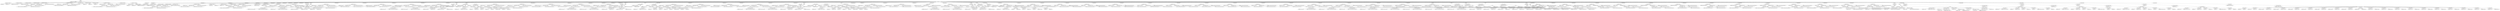 digraph G {	
ranksep=.25;
	0 [label="MODULE"];
	1 [label="IDENTIFIERS: matrix_multiplication"];
	0 -> 1;
	2 [label="VAR_DECLARE_LIST"];
	0 -> 2;
	3 [label="VAR_DECLARE:  INPUT PORT"];
	2 -> 3;
	4 [label="IDENTIFIERS: clk"];
	3 -> 4;
	5 [label="VAR_DECLARE:  INPUT PORT"];
	2 -> 5;
	6 [label="IDENTIFIERS: reset"];
	5 -> 6;
	7 [label="VAR_DECLARE:  INPUT PORT"];
	2 -> 7;
	8 [label="IDENTIFIERS: enable_writing_to_mem"];
	7 -> 8;
	9 [label="VAR_DECLARE:  INPUT PORT"];
	2 -> 9;
	10 [label="IDENTIFIERS: enable_reading_from_mem"];
	9 -> 10;
	11 [label="VAR_DECLARE:  INPUT PORT"];
	2 -> 11;
	12 [label="IDENTIFIERS: data_pi"];
	11 -> 12;
	13 [label="BINARY_OPERATION: MINUS"];
	11 -> 13;
	14 [label="BINARY_OPERATION: MULTIPLY"];
	13 -> 14;
	15 [label="NUMBERS: 00000000000000000000000000000100 ()"];
	14 -> 15;
	16 [label="NUMBERS: 00000000000000000000000000010000 ()"];
	14 -> 16;
	17 [label="NUMBERS: 00000000000000000000000000000001 ()"];
	13 -> 17;
	18 [label="NUMBERS: 00000000000000000000000000000000 ()"];
	11 -> 18;
	19 [label="VAR_DECLARE:  INPUT PORT"];
	2 -> 19;
	20 [label="IDENTIFIERS: addr_pi"];
	19 -> 20;
	21 [label="BINARY_OPERATION: MINUS"];
	19 -> 21;
	22 [label="NUMBERS: 00000000000000000000000000000111 ()"];
	21 -> 22;
	23 [label="NUMBERS: 00000000000000000000000000000001 ()"];
	21 -> 23;
	24 [label="NUMBERS: 00000000000000000000000000000000 ()"];
	19 -> 24;
	25 [label="VAR_DECLARE:  INPUT PORT"];
	2 -> 25;
	26 [label="IDENTIFIERS: we_a"];
	25 -> 26;
	27 [label="VAR_DECLARE:  INPUT PORT"];
	2 -> 27;
	28 [label="IDENTIFIERS: we_b"];
	27 -> 28;
	29 [label="VAR_DECLARE:  INPUT PORT"];
	2 -> 29;
	30 [label="IDENTIFIERS: we_c"];
	29 -> 30;
	31 [label="VAR_DECLARE:  OUTPUT PORT"];
	2 -> 31;
	32 [label="IDENTIFIERS: data_from_out_mat"];
	31 -> 32;
	33 [label="BINARY_OPERATION: MINUS"];
	31 -> 33;
	34 [label="BINARY_OPERATION: MULTIPLY"];
	33 -> 34;
	35 [label="NUMBERS: 00000000000000000000000000000100 ()"];
	34 -> 35;
	36 [label="NUMBERS: 00000000000000000000000000010000 ()"];
	34 -> 36;
	37 [label="NUMBERS: 00000000000000000000000000000001 ()"];
	33 -> 37;
	38 [label="NUMBERS: 00000000000000000000000000000000 ()"];
	31 -> 38;
	39 [label="VAR_DECLARE:  INPUT PORT"];
	2 -> 39;
	40 [label="IDENTIFIERS: start_mat_mul"];
	39 -> 40;
	41 [label="VAR_DECLARE:  OUTPUT PORT"];
	2 -> 41;
	42 [label="IDENTIFIERS: done_mat_mul"];
	41 -> 42;
	43 [label="MODULE_ITEMS"];
	0 -> 43;
	44 [label="VAR_DECLARE_LIST"];
	43 -> 44;
	45 [label="VAR_DECLARE:  INPUT PORT"];
	44 -> 45;
	46 [label="IDENTIFIERS: clk"];
	45 -> 46;
	47 [label="VAR_DECLARE_LIST"];
	43 -> 47;
	48 [label="VAR_DECLARE:  INPUT PORT"];
	47 -> 48;
	49 [label="IDENTIFIERS: reset"];
	48 -> 49;
	50 [label="VAR_DECLARE_LIST"];
	43 -> 50;
	51 [label="VAR_DECLARE:  INPUT PORT"];
	50 -> 51;
	52 [label="IDENTIFIERS: enable_writing_to_mem"];
	51 -> 52;
	53 [label="VAR_DECLARE_LIST"];
	43 -> 53;
	54 [label="VAR_DECLARE:  INPUT PORT"];
	53 -> 54;
	55 [label="IDENTIFIERS: enable_reading_from_mem"];
	54 -> 55;
	56 [label="VAR_DECLARE_LIST"];
	43 -> 56;
	57 [label="VAR_DECLARE:  INPUT PORT"];
	56 -> 57;
	58 [label="IDENTIFIERS: data_pi"];
	57 -> 58;
	59 [label="BINARY_OPERATION: MINUS"];
	57 -> 59;
	60 [label="BINARY_OPERATION: MULTIPLY"];
	59 -> 60;
	61 [label="NUMBERS: 00000000000000000000000000000100 ()"];
	60 -> 61;
	62 [label="NUMBERS: 00000000000000000000000000010000 ()"];
	60 -> 62;
	63 [label="NUMBERS: 00000000000000000000000000000001 ()"];
	59 -> 63;
	64 [label="NUMBERS: 00000000000000000000000000000000 ()"];
	57 -> 64;
	65 [label="VAR_DECLARE_LIST"];
	43 -> 65;
	66 [label="VAR_DECLARE:  INPUT PORT"];
	65 -> 66;
	67 [label="IDENTIFIERS: addr_pi"];
	66 -> 67;
	68 [label="BINARY_OPERATION: MINUS"];
	66 -> 68;
	69 [label="NUMBERS: 00000000000000000000000000000111 ()"];
	68 -> 69;
	70 [label="NUMBERS: 00000000000000000000000000000001 ()"];
	68 -> 70;
	71 [label="NUMBERS: 00000000000000000000000000000000 ()"];
	66 -> 71;
	72 [label="VAR_DECLARE_LIST"];
	43 -> 72;
	73 [label="VAR_DECLARE:  INPUT PORT"];
	72 -> 73;
	74 [label="IDENTIFIERS: we_a"];
	73 -> 74;
	75 [label="VAR_DECLARE_LIST"];
	43 -> 75;
	76 [label="VAR_DECLARE:  INPUT PORT"];
	75 -> 76;
	77 [label="IDENTIFIERS: we_b"];
	76 -> 77;
	78 [label="VAR_DECLARE_LIST"];
	43 -> 78;
	79 [label="VAR_DECLARE:  INPUT PORT"];
	78 -> 79;
	80 [label="IDENTIFIERS: we_c"];
	79 -> 80;
	81 [label="VAR_DECLARE_LIST"];
	43 -> 81;
	82 [label="VAR_DECLARE:  OUTPUT PORT"];
	81 -> 82;
	83 [label="IDENTIFIERS: data_from_out_mat"];
	82 -> 83;
	84 [label="BINARY_OPERATION: MINUS"];
	82 -> 84;
	85 [label="BINARY_OPERATION: MULTIPLY"];
	84 -> 85;
	86 [label="NUMBERS: 00000000000000000000000000000100 ()"];
	85 -> 86;
	87 [label="NUMBERS: 00000000000000000000000000010000 ()"];
	85 -> 87;
	88 [label="NUMBERS: 00000000000000000000000000000001 ()"];
	84 -> 88;
	89 [label="NUMBERS: 00000000000000000000000000000000 ()"];
	82 -> 89;
	90 [label="VAR_DECLARE_LIST"];
	43 -> 90;
	91 [label="VAR_DECLARE:  INPUT PORT"];
	90 -> 91;
	92 [label="IDENTIFIERS: start_mat_mul"];
	91 -> 92;
	93 [label="VAR_DECLARE_LIST"];
	43 -> 93;
	94 [label="VAR_DECLARE:  OUTPUT PORT"];
	93 -> 94;
	95 [label="IDENTIFIERS: done_mat_mul"];
	94 -> 95;
	96 [label="VAR_DECLARE_LIST"];
	43 -> 96;
	97 [label="VAR_DECLARE:  REG"];
	96 -> 97;
	98 [label="IDENTIFIERS: enable_writing_to_mem_reg"];
	97 -> 98;
	99 [label="VAR_DECLARE_LIST"];
	43 -> 99;
	100 [label="VAR_DECLARE:  REG"];
	99 -> 100;
	101 [label="IDENTIFIERS: addr_pi_reg"];
	100 -> 101;
	102 [label="BINARY_OPERATION: MINUS"];
	100 -> 102;
	103 [label="NUMBERS: 00000000000000000000000000000111 ()"];
	102 -> 103;
	104 [label="NUMBERS: 00000000000000000000000000000001 ()"];
	102 -> 104;
	105 [label="NUMBERS: 00000000000000000000000000000000 ()"];
	100 -> 105;
	106 [label="ALWAYS"];
	43 -> 106;
	107 [label="DELAY_CONTROL"];
	106 -> 107;
	108 [label="POSEDGE"];
	107 -> 108;
	109 [label="IDENTIFIERS: clk"];
	108 -> 109;
	110 [label="BLOCK"];
	106 -> 110;
	111 [label="IF"];
	110 -> 111;
	112 [label="IDENTIFIERS: reset"];
	111 -> 112;
	113 [label="BLOCK"];
	111 -> 113;
	114 [label="NON_BLOCKING_STATEMENT"];
	113 -> 114;
	115 [label="IDENTIFIERS: enable_writing_to_mem_reg"];
	114 -> 115;
	116 [label="NUMBERS: 00000000000000000000000000000000 ()"];
	114 -> 116;
	117 [label="NON_BLOCKING_STATEMENT"];
	113 -> 117;
	118 [label="IDENTIFIERS: addr_pi_reg"];
	117 -> 118;
	119 [label="NUMBERS: 00000000000000000000000000000000 ()"];
	117 -> 119;
	120 [label="BLOCK"];
	111 -> 120;
	121 [label="NON_BLOCKING_STATEMENT"];
	120 -> 121;
	122 [label="IDENTIFIERS: enable_writing_to_mem_reg"];
	121 -> 122;
	123 [label="IDENTIFIERS: enable_writing_to_mem"];
	121 -> 123;
	124 [label="NON_BLOCKING_STATEMENT"];
	120 -> 124;
	125 [label="IDENTIFIERS: addr_pi_reg"];
	124 -> 125;
	126 [label="IDENTIFIERS: addr_pi"];
	124 -> 126;
	127 [label="VAR_DECLARE_LIST"];
	43 -> 127;
	128 [label="VAR_DECLARE:  WIRE"];
	127 -> 128;
	129 [label="IDENTIFIERS: a_data_0_0"];
	128 -> 129;
	130 [label="BINARY_OPERATION: MINUS"];
	128 -> 130;
	131 [label="BINARY_OPERATION: MULTIPLY"];
	130 -> 131;
	132 [label="NUMBERS: 00000000000000000000000000000100 ()"];
	131 -> 132;
	133 [label="NUMBERS: 00000000000000000000000000010000 ()"];
	131 -> 133;
	134 [label="NUMBERS: 00000000000000000000000000000001 ()"];
	130 -> 134;
	135 [label="NUMBERS: 00000000000000000000000000000000 ()"];
	128 -> 135;
	136 [label="VAR_DECLARE_LIST"];
	43 -> 136;
	137 [label="VAR_DECLARE:  WIRE"];
	136 -> 137;
	138 [label="IDENTIFIERS: a_addr_0_0"];
	137 -> 138;
	139 [label="BINARY_OPERATION: MINUS"];
	137 -> 139;
	140 [label="NUMBERS: 00000000000000000000000000000111 ()"];
	139 -> 140;
	141 [label="NUMBERS: 00000000000000000000000000000001 ()"];
	139 -> 141;
	142 [label="NUMBERS: 00000000000000000000000000000000 ()"];
	137 -> 142;
	143 [label="VAR_DECLARE_LIST"];
	43 -> 143;
	144 [label="VAR_DECLARE:  WIRE"];
	143 -> 144;
	145 [label="IDENTIFIERS: a_addr_muxed_0_0"];
	144 -> 145;
	146 [label="BINARY_OPERATION: MINUS"];
	144 -> 146;
	147 [label="NUMBERS: 00000000000000000000000000000111 ()"];
	146 -> 147;
	148 [label="NUMBERS: 00000000000000000000000000000001 ()"];
	146 -> 148;
	149 [label="NUMBERS: 00000000000000000000000000000000 ()"];
	144 -> 149;
	150 [label="VAR_DECLARE_LIST"];
	43 -> 150;
	151 [label="VAR_DECLARE:  REG"];
	150 -> 151;
	152 [label="IDENTIFIERS: a_addr_muxed_0_0_reg"];
	151 -> 152;
	153 [label="BINARY_OPERATION: MINUS"];
	151 -> 153;
	154 [label="NUMBERS: 00000000000000000000000000000111 ()"];
	153 -> 154;
	155 [label="NUMBERS: 00000000000000000000000000000001 ()"];
	153 -> 155;
	156 [label="NUMBERS: 00000000000000000000000000000000 ()"];
	151 -> 156;
	157 [label="VAR_DECLARE_LIST"];
	43 -> 157;
	158 [label="VAR_DECLARE:  REG"];
	157 -> 158;
	159 [label="IDENTIFIERS: a_addr_0_0_reg"];
	158 -> 159;
	160 [label="BINARY_OPERATION: MINUS"];
	158 -> 160;
	161 [label="NUMBERS: 00000000000000000000000000000111 ()"];
	160 -> 161;
	162 [label="NUMBERS: 00000000000000000000000000000001 ()"];
	160 -> 162;
	163 [label="NUMBERS: 00000000000000000000000000000000 ()"];
	158 -> 163;
	164 [label="ALWAYS"];
	43 -> 164;
	165 [label="DELAY_CONTROL"];
	164 -> 165;
	166 [label="POSEDGE"];
	165 -> 166;
	167 [label="IDENTIFIERS: clk"];
	166 -> 167;
	168 [label="BLOCK"];
	164 -> 168;
	169 [label="IF"];
	168 -> 169;
	170 [label="IDENTIFIERS: reset"];
	169 -> 170;
	171 [label="BLOCK"];
	169 -> 171;
	172 [label="NON_BLOCKING_STATEMENT"];
	171 -> 172;
	173 [label="IDENTIFIERS: a_addr_0_0_reg"];
	172 -> 173;
	174 [label="NUMBERS: 00000000000000000000000000000000 ()"];
	172 -> 174;
	175 [label="NON_BLOCKING_STATEMENT"];
	171 -> 175;
	176 [label="IDENTIFIERS: a_addr_muxed_0_0_reg"];
	175 -> 176;
	177 [label="NUMBERS: 00000000000000000000000000000000 ()"];
	175 -> 177;
	178 [label="BLOCK"];
	169 -> 178;
	179 [label="NON_BLOCKING_STATEMENT"];
	178 -> 179;
	180 [label="IDENTIFIERS: a_addr_0_0_reg"];
	179 -> 180;
	181 [label="IDENTIFIERS: a_addr_0_0"];
	179 -> 181;
	182 [label="NON_BLOCKING_STATEMENT"];
	178 -> 182;
	183 [label="IDENTIFIERS: a_addr_muxed_0_0_reg"];
	182 -> 183;
	184 [label="IDENTIFIERS: a_addr_muxed_0_0"];
	182 -> 184;
	185 [label="ASSIGN"];
	43 -> 185;
	186 [label="BLOCKING_STATEMENT"];
	185 -> 186;
	187 [label="IDENTIFIERS: a_addr_muxed_0_0"];
	186 -> 187;
	188 [label="IF_Q"];
	186 -> 188;
	189 [label="IDENTIFIERS: enable_writing_to_mem_reg"];
	188 -> 189;
	190 [label="IDENTIFIERS: addr_pi_reg"];
	188 -> 190;
	191 [label="IDENTIFIERS: a_addr_0_0_reg"];
	188 -> 191;
	192 [label="MODULE_INSTANCE"];
	43 -> 192;
	193 [label="MODULE_INSTANCE"];
	192 -> 193;
	194 [label="IDENTIFIERS: ram"];
	193 -> 194;
	195 [label="MODULE_NAMED_INSTANCE"];
	193 -> 195;
	196 [label="IDENTIFIERS: matrix_A_0_0"];
	195 -> 196;
	197 [label="MODULE_CONNECT_LIST"];
	195 -> 197;
	198 [label="MODULE_CONNECT"];
	197 -> 198;
	199 [label="IDENTIFIERS: addr0"];
	198 -> 199;
	200 [label="IDENTIFIERS: a_addr_muxed_0_0_reg"];
	198 -> 200;
	201 [label="MODULE_CONNECT"];
	197 -> 201;
	202 [label="IDENTIFIERS: d0"];
	201 -> 202;
	203 [label="IDENTIFIERS: data_pi"];
	201 -> 203;
	204 [label="MODULE_CONNECT"];
	197 -> 204;
	205 [label="IDENTIFIERS: we0"];
	204 -> 205;
	206 [label="IDENTIFIERS: we_a"];
	204 -> 206;
	207 [label="MODULE_CONNECT"];
	197 -> 207;
	208 [label="IDENTIFIERS: q0"];
	207 -> 208;
	209 [label="IDENTIFIERS: a_data_0_0"];
	207 -> 209;
	210 [label="MODULE_CONNECT"];
	197 -> 210;
	211 [label="IDENTIFIERS: clk"];
	210 -> 211;
	212 [label="IDENTIFIERS: clk"];
	210 -> 212;
	213 [label="VAR_DECLARE_LIST"];
	43 -> 213;
	214 [label="VAR_DECLARE:  WIRE"];
	213 -> 214;
	215 [label="IDENTIFIERS: a_data_1_0"];
	214 -> 215;
	216 [label="BINARY_OPERATION: MINUS"];
	214 -> 216;
	217 [label="BINARY_OPERATION: MULTIPLY"];
	216 -> 217;
	218 [label="NUMBERS: 00000000000000000000000000000100 ()"];
	217 -> 218;
	219 [label="NUMBERS: 00000000000000000000000000010000 ()"];
	217 -> 219;
	220 [label="NUMBERS: 00000000000000000000000000000001 ()"];
	216 -> 220;
	221 [label="NUMBERS: 00000000000000000000000000000000 ()"];
	214 -> 221;
	222 [label="VAR_DECLARE_LIST"];
	43 -> 222;
	223 [label="VAR_DECLARE:  WIRE"];
	222 -> 223;
	224 [label="IDENTIFIERS: a_addr_1_0"];
	223 -> 224;
	225 [label="BINARY_OPERATION: MINUS"];
	223 -> 225;
	226 [label="NUMBERS: 00000000000000000000000000000111 ()"];
	225 -> 226;
	227 [label="NUMBERS: 00000000000000000000000000000001 ()"];
	225 -> 227;
	228 [label="NUMBERS: 00000000000000000000000000000000 ()"];
	223 -> 228;
	229 [label="VAR_DECLARE_LIST"];
	43 -> 229;
	230 [label="VAR_DECLARE:  WIRE"];
	229 -> 230;
	231 [label="IDENTIFIERS: a_addr_muxed_1_0"];
	230 -> 231;
	232 [label="BINARY_OPERATION: MINUS"];
	230 -> 232;
	233 [label="NUMBERS: 00000000000000000000000000000111 ()"];
	232 -> 233;
	234 [label="NUMBERS: 00000000000000000000000000000001 ()"];
	232 -> 234;
	235 [label="NUMBERS: 00000000000000000000000000000000 ()"];
	230 -> 235;
	236 [label="VAR_DECLARE_LIST"];
	43 -> 236;
	237 [label="VAR_DECLARE:  REG"];
	236 -> 237;
	238 [label="IDENTIFIERS: a_addr_muxed_1_0_reg"];
	237 -> 238;
	239 [label="BINARY_OPERATION: MINUS"];
	237 -> 239;
	240 [label="NUMBERS: 00000000000000000000000000000111 ()"];
	239 -> 240;
	241 [label="NUMBERS: 00000000000000000000000000000001 ()"];
	239 -> 241;
	242 [label="NUMBERS: 00000000000000000000000000000000 ()"];
	237 -> 242;
	243 [label="VAR_DECLARE_LIST"];
	43 -> 243;
	244 [label="VAR_DECLARE:  REG"];
	243 -> 244;
	245 [label="IDENTIFIERS: a_addr_1_0_reg"];
	244 -> 245;
	246 [label="BINARY_OPERATION: MINUS"];
	244 -> 246;
	247 [label="NUMBERS: 00000000000000000000000000000111 ()"];
	246 -> 247;
	248 [label="NUMBERS: 00000000000000000000000000000001 ()"];
	246 -> 248;
	249 [label="NUMBERS: 00000000000000000000000000000000 ()"];
	244 -> 249;
	250 [label="ALWAYS"];
	43 -> 250;
	251 [label="DELAY_CONTROL"];
	250 -> 251;
	252 [label="POSEDGE"];
	251 -> 252;
	253 [label="IDENTIFIERS: clk"];
	252 -> 253;
	254 [label="BLOCK"];
	250 -> 254;
	255 [label="IF"];
	254 -> 255;
	256 [label="IDENTIFIERS: reset"];
	255 -> 256;
	257 [label="BLOCK"];
	255 -> 257;
	258 [label="NON_BLOCKING_STATEMENT"];
	257 -> 258;
	259 [label="IDENTIFIERS: a_addr_1_0_reg"];
	258 -> 259;
	260 [label="NUMBERS: 00000000000000000000000000000000 ()"];
	258 -> 260;
	261 [label="NON_BLOCKING_STATEMENT"];
	257 -> 261;
	262 [label="IDENTIFIERS: a_addr_muxed_1_0_reg"];
	261 -> 262;
	263 [label="NUMBERS: 00000000000000000000000000000000 ()"];
	261 -> 263;
	264 [label="BLOCK"];
	255 -> 264;
	265 [label="NON_BLOCKING_STATEMENT"];
	264 -> 265;
	266 [label="IDENTIFIERS: a_addr_1_0_reg"];
	265 -> 266;
	267 [label="IDENTIFIERS: a_addr_1_0"];
	265 -> 267;
	268 [label="NON_BLOCKING_STATEMENT"];
	264 -> 268;
	269 [label="IDENTIFIERS: a_addr_muxed_1_0_reg"];
	268 -> 269;
	270 [label="IDENTIFIERS: a_addr_muxed_1_0"];
	268 -> 270;
	271 [label="ASSIGN"];
	43 -> 271;
	272 [label="BLOCKING_STATEMENT"];
	271 -> 272;
	273 [label="IDENTIFIERS: a_addr_muxed_1_0"];
	272 -> 273;
	274 [label="IF_Q"];
	272 -> 274;
	275 [label="IDENTIFIERS: enable_writing_to_mem_reg"];
	274 -> 275;
	276 [label="IDENTIFIERS: addr_pi_reg"];
	274 -> 276;
	277 [label="IDENTIFIERS: a_addr_1_0_reg"];
	274 -> 277;
	278 [label="MODULE_INSTANCE"];
	43 -> 278;
	279 [label="MODULE_INSTANCE"];
	278 -> 279;
	280 [label="IDENTIFIERS: ram"];
	279 -> 280;
	281 [label="MODULE_NAMED_INSTANCE"];
	279 -> 281;
	282 [label="IDENTIFIERS: matrix_A_1_0"];
	281 -> 282;
	283 [label="MODULE_CONNECT_LIST"];
	281 -> 283;
	284 [label="MODULE_CONNECT"];
	283 -> 284;
	285 [label="IDENTIFIERS: addr0"];
	284 -> 285;
	286 [label="IDENTIFIERS: a_addr_muxed_1_0_reg"];
	284 -> 286;
	287 [label="MODULE_CONNECT"];
	283 -> 287;
	288 [label="IDENTIFIERS: d0"];
	287 -> 288;
	289 [label="IDENTIFIERS: data_pi"];
	287 -> 289;
	290 [label="MODULE_CONNECT"];
	283 -> 290;
	291 [label="IDENTIFIERS: we0"];
	290 -> 291;
	292 [label="IDENTIFIERS: we_a"];
	290 -> 292;
	293 [label="MODULE_CONNECT"];
	283 -> 293;
	294 [label="IDENTIFIERS: q0"];
	293 -> 294;
	295 [label="IDENTIFIERS: a_data_1_0"];
	293 -> 295;
	296 [label="MODULE_CONNECT"];
	283 -> 296;
	297 [label="IDENTIFIERS: clk"];
	296 -> 297;
	298 [label="IDENTIFIERS: clk"];
	296 -> 298;
	299 [label="VAR_DECLARE_LIST"];
	43 -> 299;
	300 [label="VAR_DECLARE:  WIRE"];
	299 -> 300;
	301 [label="IDENTIFIERS: b_data_0_0"];
	300 -> 301;
	302 [label="BINARY_OPERATION: MINUS"];
	300 -> 302;
	303 [label="BINARY_OPERATION: MULTIPLY"];
	302 -> 303;
	304 [label="NUMBERS: 00000000000000000000000000000100 ()"];
	303 -> 304;
	305 [label="NUMBERS: 00000000000000000000000000010000 ()"];
	303 -> 305;
	306 [label="NUMBERS: 00000000000000000000000000000001 ()"];
	302 -> 306;
	307 [label="NUMBERS: 00000000000000000000000000000000 ()"];
	300 -> 307;
	308 [label="VAR_DECLARE_LIST"];
	43 -> 308;
	309 [label="VAR_DECLARE:  WIRE"];
	308 -> 309;
	310 [label="IDENTIFIERS: b_addr_0_0"];
	309 -> 310;
	311 [label="BINARY_OPERATION: MINUS"];
	309 -> 311;
	312 [label="NUMBERS: 00000000000000000000000000000111 ()"];
	311 -> 312;
	313 [label="NUMBERS: 00000000000000000000000000000001 ()"];
	311 -> 313;
	314 [label="NUMBERS: 00000000000000000000000000000000 ()"];
	309 -> 314;
	315 [label="VAR_DECLARE_LIST"];
	43 -> 315;
	316 [label="VAR_DECLARE:  WIRE"];
	315 -> 316;
	317 [label="IDENTIFIERS: b_addr_muxed_0_0"];
	316 -> 317;
	318 [label="BINARY_OPERATION: MINUS"];
	316 -> 318;
	319 [label="NUMBERS: 00000000000000000000000000000111 ()"];
	318 -> 319;
	320 [label="NUMBERS: 00000000000000000000000000000001 ()"];
	318 -> 320;
	321 [label="NUMBERS: 00000000000000000000000000000000 ()"];
	316 -> 321;
	322 [label="VAR_DECLARE_LIST"];
	43 -> 322;
	323 [label="VAR_DECLARE:  REG"];
	322 -> 323;
	324 [label="IDENTIFIERS: b_addr_muxed_0_0_reg"];
	323 -> 324;
	325 [label="BINARY_OPERATION: MINUS"];
	323 -> 325;
	326 [label="NUMBERS: 00000000000000000000000000000111 ()"];
	325 -> 326;
	327 [label="NUMBERS: 00000000000000000000000000000001 ()"];
	325 -> 327;
	328 [label="NUMBERS: 00000000000000000000000000000000 ()"];
	323 -> 328;
	329 [label="VAR_DECLARE_LIST"];
	43 -> 329;
	330 [label="VAR_DECLARE:  REG"];
	329 -> 330;
	331 [label="IDENTIFIERS: b_addr_0_0_reg"];
	330 -> 331;
	332 [label="BINARY_OPERATION: MINUS"];
	330 -> 332;
	333 [label="NUMBERS: 00000000000000000000000000000111 ()"];
	332 -> 333;
	334 [label="NUMBERS: 00000000000000000000000000000001 ()"];
	332 -> 334;
	335 [label="NUMBERS: 00000000000000000000000000000000 ()"];
	330 -> 335;
	336 [label="ALWAYS"];
	43 -> 336;
	337 [label="DELAY_CONTROL"];
	336 -> 337;
	338 [label="POSEDGE"];
	337 -> 338;
	339 [label="IDENTIFIERS: clk"];
	338 -> 339;
	340 [label="BLOCK"];
	336 -> 340;
	341 [label="IF"];
	340 -> 341;
	342 [label="IDENTIFIERS: reset"];
	341 -> 342;
	343 [label="BLOCK"];
	341 -> 343;
	344 [label="NON_BLOCKING_STATEMENT"];
	343 -> 344;
	345 [label="IDENTIFIERS: b_addr_0_0_reg"];
	344 -> 345;
	346 [label="NUMBERS: 00000000000000000000000000000000 ()"];
	344 -> 346;
	347 [label="NON_BLOCKING_STATEMENT"];
	343 -> 347;
	348 [label="IDENTIFIERS: b_addr_muxed_0_0_reg"];
	347 -> 348;
	349 [label="NUMBERS: 00000000000000000000000000000000 ()"];
	347 -> 349;
	350 [label="BLOCK"];
	341 -> 350;
	351 [label="NON_BLOCKING_STATEMENT"];
	350 -> 351;
	352 [label="IDENTIFIERS: b_addr_0_0_reg"];
	351 -> 352;
	353 [label="IDENTIFIERS: b_addr_0_0"];
	351 -> 353;
	354 [label="NON_BLOCKING_STATEMENT"];
	350 -> 354;
	355 [label="IDENTIFIERS: b_addr_muxed_0_0_reg"];
	354 -> 355;
	356 [label="IDENTIFIERS: b_addr_muxed_0_0"];
	354 -> 356;
	357 [label="ASSIGN"];
	43 -> 357;
	358 [label="BLOCKING_STATEMENT"];
	357 -> 358;
	359 [label="IDENTIFIERS: b_addr_muxed_0_0"];
	358 -> 359;
	360 [label="IF_Q"];
	358 -> 360;
	361 [label="IDENTIFIERS: enable_writing_to_mem_reg"];
	360 -> 361;
	362 [label="IDENTIFIERS: addr_pi_reg"];
	360 -> 362;
	363 [label="IDENTIFIERS: b_addr_0_0_reg"];
	360 -> 363;
	364 [label="MODULE_INSTANCE"];
	43 -> 364;
	365 [label="MODULE_INSTANCE"];
	364 -> 365;
	366 [label="IDENTIFIERS: ram"];
	365 -> 366;
	367 [label="MODULE_NAMED_INSTANCE"];
	365 -> 367;
	368 [label="IDENTIFIERS: matrix_B_0_0"];
	367 -> 368;
	369 [label="MODULE_CONNECT_LIST"];
	367 -> 369;
	370 [label="MODULE_CONNECT"];
	369 -> 370;
	371 [label="IDENTIFIERS: addr0"];
	370 -> 371;
	372 [label="IDENTIFIERS: b_addr_muxed_0_0_reg"];
	370 -> 372;
	373 [label="MODULE_CONNECT"];
	369 -> 373;
	374 [label="IDENTIFIERS: d0"];
	373 -> 374;
	375 [label="IDENTIFIERS: data_pi"];
	373 -> 375;
	376 [label="MODULE_CONNECT"];
	369 -> 376;
	377 [label="IDENTIFIERS: we0"];
	376 -> 377;
	378 [label="IDENTIFIERS: we_b"];
	376 -> 378;
	379 [label="MODULE_CONNECT"];
	369 -> 379;
	380 [label="IDENTIFIERS: q0"];
	379 -> 380;
	381 [label="IDENTIFIERS: b_data_0_0"];
	379 -> 381;
	382 [label="MODULE_CONNECT"];
	369 -> 382;
	383 [label="IDENTIFIERS: clk"];
	382 -> 383;
	384 [label="IDENTIFIERS: clk"];
	382 -> 384;
	385 [label="VAR_DECLARE_LIST"];
	43 -> 385;
	386 [label="VAR_DECLARE:  WIRE"];
	385 -> 386;
	387 [label="IDENTIFIERS: b_data_0_1"];
	386 -> 387;
	388 [label="BINARY_OPERATION: MINUS"];
	386 -> 388;
	389 [label="BINARY_OPERATION: MULTIPLY"];
	388 -> 389;
	390 [label="NUMBERS: 00000000000000000000000000000100 ()"];
	389 -> 390;
	391 [label="NUMBERS: 00000000000000000000000000010000 ()"];
	389 -> 391;
	392 [label="NUMBERS: 00000000000000000000000000000001 ()"];
	388 -> 392;
	393 [label="NUMBERS: 00000000000000000000000000000000 ()"];
	386 -> 393;
	394 [label="VAR_DECLARE_LIST"];
	43 -> 394;
	395 [label="VAR_DECLARE:  WIRE"];
	394 -> 395;
	396 [label="IDENTIFIERS: b_addr_0_1"];
	395 -> 396;
	397 [label="BINARY_OPERATION: MINUS"];
	395 -> 397;
	398 [label="NUMBERS: 00000000000000000000000000000111 ()"];
	397 -> 398;
	399 [label="NUMBERS: 00000000000000000000000000000001 ()"];
	397 -> 399;
	400 [label="NUMBERS: 00000000000000000000000000000000 ()"];
	395 -> 400;
	401 [label="VAR_DECLARE_LIST"];
	43 -> 401;
	402 [label="VAR_DECLARE:  WIRE"];
	401 -> 402;
	403 [label="IDENTIFIERS: b_addr_muxed_0_1"];
	402 -> 403;
	404 [label="BINARY_OPERATION: MINUS"];
	402 -> 404;
	405 [label="NUMBERS: 00000000000000000000000000000111 ()"];
	404 -> 405;
	406 [label="NUMBERS: 00000000000000000000000000000001 ()"];
	404 -> 406;
	407 [label="NUMBERS: 00000000000000000000000000000000 ()"];
	402 -> 407;
	408 [label="VAR_DECLARE_LIST"];
	43 -> 408;
	409 [label="VAR_DECLARE:  REG"];
	408 -> 409;
	410 [label="IDENTIFIERS: b_addr_muxed_0_1_reg"];
	409 -> 410;
	411 [label="BINARY_OPERATION: MINUS"];
	409 -> 411;
	412 [label="NUMBERS: 00000000000000000000000000000111 ()"];
	411 -> 412;
	413 [label="NUMBERS: 00000000000000000000000000000001 ()"];
	411 -> 413;
	414 [label="NUMBERS: 00000000000000000000000000000000 ()"];
	409 -> 414;
	415 [label="VAR_DECLARE_LIST"];
	43 -> 415;
	416 [label="VAR_DECLARE:  REG"];
	415 -> 416;
	417 [label="IDENTIFIERS: b_addr_0_1_reg"];
	416 -> 417;
	418 [label="BINARY_OPERATION: MINUS"];
	416 -> 418;
	419 [label="NUMBERS: 00000000000000000000000000000111 ()"];
	418 -> 419;
	420 [label="NUMBERS: 00000000000000000000000000000001 ()"];
	418 -> 420;
	421 [label="NUMBERS: 00000000000000000000000000000000 ()"];
	416 -> 421;
	422 [label="ALWAYS"];
	43 -> 422;
	423 [label="DELAY_CONTROL"];
	422 -> 423;
	424 [label="POSEDGE"];
	423 -> 424;
	425 [label="IDENTIFIERS: clk"];
	424 -> 425;
	426 [label="BLOCK"];
	422 -> 426;
	427 [label="IF"];
	426 -> 427;
	428 [label="IDENTIFIERS: reset"];
	427 -> 428;
	429 [label="BLOCK"];
	427 -> 429;
	430 [label="NON_BLOCKING_STATEMENT"];
	429 -> 430;
	431 [label="IDENTIFIERS: b_addr_0_1_reg"];
	430 -> 431;
	432 [label="NUMBERS: 00000000000000000000000000000000 ()"];
	430 -> 432;
	433 [label="NON_BLOCKING_STATEMENT"];
	429 -> 433;
	434 [label="IDENTIFIERS: b_addr_muxed_0_1_reg"];
	433 -> 434;
	435 [label="NUMBERS: 00000000000000000000000000000000 ()"];
	433 -> 435;
	436 [label="BLOCK"];
	427 -> 436;
	437 [label="NON_BLOCKING_STATEMENT"];
	436 -> 437;
	438 [label="IDENTIFIERS: b_addr_0_1_reg"];
	437 -> 438;
	439 [label="IDENTIFIERS: b_addr_0_1"];
	437 -> 439;
	440 [label="NON_BLOCKING_STATEMENT"];
	436 -> 440;
	441 [label="IDENTIFIERS: b_addr_muxed_0_1_reg"];
	440 -> 441;
	442 [label="IDENTIFIERS: b_addr_muxed_0_1"];
	440 -> 442;
	443 [label="ASSIGN"];
	43 -> 443;
	444 [label="BLOCKING_STATEMENT"];
	443 -> 444;
	445 [label="IDENTIFIERS: b_addr_muxed_0_1"];
	444 -> 445;
	446 [label="IF_Q"];
	444 -> 446;
	447 [label="IDENTIFIERS: enable_writing_to_mem_reg"];
	446 -> 447;
	448 [label="IDENTIFIERS: addr_pi_reg"];
	446 -> 448;
	449 [label="IDENTIFIERS: b_addr_0_1_reg"];
	446 -> 449;
	450 [label="MODULE_INSTANCE"];
	43 -> 450;
	451 [label="MODULE_INSTANCE"];
	450 -> 451;
	452 [label="IDENTIFIERS: ram"];
	451 -> 452;
	453 [label="MODULE_NAMED_INSTANCE"];
	451 -> 453;
	454 [label="IDENTIFIERS: matrix_B_0_1"];
	453 -> 454;
	455 [label="MODULE_CONNECT_LIST"];
	453 -> 455;
	456 [label="MODULE_CONNECT"];
	455 -> 456;
	457 [label="IDENTIFIERS: addr0"];
	456 -> 457;
	458 [label="IDENTIFIERS: b_addr_muxed_0_1_reg"];
	456 -> 458;
	459 [label="MODULE_CONNECT"];
	455 -> 459;
	460 [label="IDENTIFIERS: d0"];
	459 -> 460;
	461 [label="IDENTIFIERS: data_pi"];
	459 -> 461;
	462 [label="MODULE_CONNECT"];
	455 -> 462;
	463 [label="IDENTIFIERS: we0"];
	462 -> 463;
	464 [label="IDENTIFIERS: we_b"];
	462 -> 464;
	465 [label="MODULE_CONNECT"];
	455 -> 465;
	466 [label="IDENTIFIERS: q0"];
	465 -> 466;
	467 [label="IDENTIFIERS: b_data_0_1"];
	465 -> 467;
	468 [label="MODULE_CONNECT"];
	455 -> 468;
	469 [label="IDENTIFIERS: clk"];
	468 -> 469;
	470 [label="IDENTIFIERS: clk"];
	468 -> 470;
	471 [label="VAR_DECLARE_LIST"];
	43 -> 471;
	472 [label="VAR_DECLARE:  WIRE"];
	471 -> 472;
	473 [label="IDENTIFIERS: c_addr_0_0"];
	472 -> 473;
	474 [label="BINARY_OPERATION: MINUS"];
	472 -> 474;
	475 [label="NUMBERS: 00000000000000000000000000000111 ()"];
	474 -> 475;
	476 [label="NUMBERS: 00000000000000000000000000000001 ()"];
	474 -> 476;
	477 [label="NUMBERS: 00000000000000000000000000000000 ()"];
	472 -> 477;
	478 [label="VAR_DECLARE_LIST"];
	43 -> 478;
	479 [label="VAR_DECLARE:  WIRE"];
	478 -> 479;
	480 [label="IDENTIFIERS: c_addr_0_1"];
	479 -> 480;
	481 [label="BINARY_OPERATION: MINUS"];
	479 -> 481;
	482 [label="NUMBERS: 00000000000000000000000000000111 ()"];
	481 -> 482;
	483 [label="NUMBERS: 00000000000000000000000000000001 ()"];
	481 -> 483;
	484 [label="NUMBERS: 00000000000000000000000000000000 ()"];
	479 -> 484;
	485 [label="VAR_DECLARE_LIST"];
	43 -> 485;
	486 [label="VAR_DECLARE:  WIRE"];
	485 -> 486;
	487 [label="IDENTIFIERS: c_addr_1_0"];
	486 -> 487;
	488 [label="BINARY_OPERATION: MINUS"];
	486 -> 488;
	489 [label="NUMBERS: 00000000000000000000000000000111 ()"];
	488 -> 489;
	490 [label="NUMBERS: 00000000000000000000000000000001 ()"];
	488 -> 490;
	491 [label="NUMBERS: 00000000000000000000000000000000 ()"];
	486 -> 491;
	492 [label="VAR_DECLARE_LIST"];
	43 -> 492;
	493 [label="VAR_DECLARE:  WIRE"];
	492 -> 493;
	494 [label="IDENTIFIERS: c_addr_1_1"];
	493 -> 494;
	495 [label="BINARY_OPERATION: MINUS"];
	493 -> 495;
	496 [label="NUMBERS: 00000000000000000000000000000111 ()"];
	495 -> 496;
	497 [label="NUMBERS: 00000000000000000000000000000001 ()"];
	495 -> 497;
	498 [label="NUMBERS: 00000000000000000000000000000000 ()"];
	493 -> 498;
	499 [label="VAR_DECLARE_LIST"];
	43 -> 499;
	500 [label="VAR_DECLARE:  WIRE"];
	499 -> 500;
	501 [label="IDENTIFIERS: c_addr_muxed_0_0"];
	500 -> 501;
	502 [label="BINARY_OPERATION: MINUS"];
	500 -> 502;
	503 [label="NUMBERS: 00000000000000000000000000000111 ()"];
	502 -> 503;
	504 [label="NUMBERS: 00000000000000000000000000000001 ()"];
	502 -> 504;
	505 [label="NUMBERS: 00000000000000000000000000000000 ()"];
	500 -> 505;
	506 [label="VAR_DECLARE_LIST"];
	43 -> 506;
	507 [label="VAR_DECLARE:  WIRE"];
	506 -> 507;
	508 [label="IDENTIFIERS: c_addr_muxed_0_1"];
	507 -> 508;
	509 [label="BINARY_OPERATION: MINUS"];
	507 -> 509;
	510 [label="NUMBERS: 00000000000000000000000000000111 ()"];
	509 -> 510;
	511 [label="NUMBERS: 00000000000000000000000000000001 ()"];
	509 -> 511;
	512 [label="NUMBERS: 00000000000000000000000000000000 ()"];
	507 -> 512;
	513 [label="VAR_DECLARE_LIST"];
	43 -> 513;
	514 [label="VAR_DECLARE:  WIRE"];
	513 -> 514;
	515 [label="IDENTIFIERS: c_addr_muxed_1_0"];
	514 -> 515;
	516 [label="BINARY_OPERATION: MINUS"];
	514 -> 516;
	517 [label="NUMBERS: 00000000000000000000000000000111 ()"];
	516 -> 517;
	518 [label="NUMBERS: 00000000000000000000000000000001 ()"];
	516 -> 518;
	519 [label="NUMBERS: 00000000000000000000000000000000 ()"];
	514 -> 519;
	520 [label="VAR_DECLARE_LIST"];
	43 -> 520;
	521 [label="VAR_DECLARE:  WIRE"];
	520 -> 521;
	522 [label="IDENTIFIERS: c_addr_muxed_1_1"];
	521 -> 522;
	523 [label="BINARY_OPERATION: MINUS"];
	521 -> 523;
	524 [label="NUMBERS: 00000000000000000000000000000111 ()"];
	523 -> 524;
	525 [label="NUMBERS: 00000000000000000000000000000001 ()"];
	523 -> 525;
	526 [label="NUMBERS: 00000000000000000000000000000000 ()"];
	521 -> 526;
	527 [label="VAR_DECLARE_LIST"];
	43 -> 527;
	528 [label="VAR_DECLARE:  REG"];
	527 -> 528;
	529 [label="IDENTIFIERS: c_addr_0_0_reg"];
	528 -> 529;
	530 [label="BINARY_OPERATION: MINUS"];
	528 -> 530;
	531 [label="NUMBERS: 00000000000000000000000000000111 ()"];
	530 -> 531;
	532 [label="NUMBERS: 00000000000000000000000000000001 ()"];
	530 -> 532;
	533 [label="NUMBERS: 00000000000000000000000000000000 ()"];
	528 -> 533;
	534 [label="VAR_DECLARE_LIST"];
	43 -> 534;
	535 [label="VAR_DECLARE:  REG"];
	534 -> 535;
	536 [label="IDENTIFIERS: c_addr_0_1_reg"];
	535 -> 536;
	537 [label="BINARY_OPERATION: MINUS"];
	535 -> 537;
	538 [label="NUMBERS: 00000000000000000000000000000111 ()"];
	537 -> 538;
	539 [label="NUMBERS: 00000000000000000000000000000001 ()"];
	537 -> 539;
	540 [label="NUMBERS: 00000000000000000000000000000000 ()"];
	535 -> 540;
	541 [label="VAR_DECLARE_LIST"];
	43 -> 541;
	542 [label="VAR_DECLARE:  REG"];
	541 -> 542;
	543 [label="IDENTIFIERS: c_addr_1_0_reg"];
	542 -> 543;
	544 [label="BINARY_OPERATION: MINUS"];
	542 -> 544;
	545 [label="NUMBERS: 00000000000000000000000000000111 ()"];
	544 -> 545;
	546 [label="NUMBERS: 00000000000000000000000000000001 ()"];
	544 -> 546;
	547 [label="NUMBERS: 00000000000000000000000000000000 ()"];
	542 -> 547;
	548 [label="VAR_DECLARE_LIST"];
	43 -> 548;
	549 [label="VAR_DECLARE:  REG"];
	548 -> 549;
	550 [label="IDENTIFIERS: c_addr_1_1_reg"];
	549 -> 550;
	551 [label="BINARY_OPERATION: MINUS"];
	549 -> 551;
	552 [label="NUMBERS: 00000000000000000000000000000111 ()"];
	551 -> 552;
	553 [label="NUMBERS: 00000000000000000000000000000001 ()"];
	551 -> 553;
	554 [label="NUMBERS: 00000000000000000000000000000000 ()"];
	549 -> 554;
	555 [label="VAR_DECLARE_LIST"];
	43 -> 555;
	556 [label="VAR_DECLARE:  REG"];
	555 -> 556;
	557 [label="IDENTIFIERS: c_addr_muxed_0_0_reg"];
	556 -> 557;
	558 [label="BINARY_OPERATION: MINUS"];
	556 -> 558;
	559 [label="NUMBERS: 00000000000000000000000000000111 ()"];
	558 -> 559;
	560 [label="NUMBERS: 00000000000000000000000000000001 ()"];
	558 -> 560;
	561 [label="NUMBERS: 00000000000000000000000000000000 ()"];
	556 -> 561;
	562 [label="VAR_DECLARE_LIST"];
	43 -> 562;
	563 [label="VAR_DECLARE:  REG"];
	562 -> 563;
	564 [label="IDENTIFIERS: c_addr_muxed_0_1_reg"];
	563 -> 564;
	565 [label="BINARY_OPERATION: MINUS"];
	563 -> 565;
	566 [label="NUMBERS: 00000000000000000000000000000111 ()"];
	565 -> 566;
	567 [label="NUMBERS: 00000000000000000000000000000001 ()"];
	565 -> 567;
	568 [label="NUMBERS: 00000000000000000000000000000000 ()"];
	563 -> 568;
	569 [label="VAR_DECLARE_LIST"];
	43 -> 569;
	570 [label="VAR_DECLARE:  REG"];
	569 -> 570;
	571 [label="IDENTIFIERS: c_addr_muxed_1_0_reg"];
	570 -> 571;
	572 [label="BINARY_OPERATION: MINUS"];
	570 -> 572;
	573 [label="NUMBERS: 00000000000000000000000000000111 ()"];
	572 -> 573;
	574 [label="NUMBERS: 00000000000000000000000000000001 ()"];
	572 -> 574;
	575 [label="NUMBERS: 00000000000000000000000000000000 ()"];
	570 -> 575;
	576 [label="VAR_DECLARE_LIST"];
	43 -> 576;
	577 [label="VAR_DECLARE:  REG"];
	576 -> 577;
	578 [label="IDENTIFIERS: c_addr_muxed_1_1_reg"];
	577 -> 578;
	579 [label="BINARY_OPERATION: MINUS"];
	577 -> 579;
	580 [label="NUMBERS: 00000000000000000000000000000111 ()"];
	579 -> 580;
	581 [label="NUMBERS: 00000000000000000000000000000001 ()"];
	579 -> 581;
	582 [label="NUMBERS: 00000000000000000000000000000000 ()"];
	577 -> 582;
	583 [label="ASSIGN"];
	43 -> 583;
	584 [label="BLOCKING_STATEMENT"];
	583 -> 584;
	585 [label="IDENTIFIERS: c_addr_muxed_0_0"];
	584 -> 585;
	586 [label="IF_Q"];
	584 -> 586;
	587 [label="IDENTIFIERS: enable_reading_from_mem"];
	586 -> 587;
	588 [label="IDENTIFIERS: addr_pi_reg"];
	586 -> 588;
	589 [label="IDENTIFIERS: c_addr_0_0_reg"];
	586 -> 589;
	590 [label="ASSIGN"];
	43 -> 590;
	591 [label="BLOCKING_STATEMENT"];
	590 -> 591;
	592 [label="IDENTIFIERS: c_addr_muxed_0_1"];
	591 -> 592;
	593 [label="IF_Q"];
	591 -> 593;
	594 [label="IDENTIFIERS: enable_reading_from_mem"];
	593 -> 594;
	595 [label="IDENTIFIERS: addr_pi_reg"];
	593 -> 595;
	596 [label="IDENTIFIERS: c_addr_0_1_reg"];
	593 -> 596;
	597 [label="ASSIGN"];
	43 -> 597;
	598 [label="BLOCKING_STATEMENT"];
	597 -> 598;
	599 [label="IDENTIFIERS: c_addr_muxed_1_0"];
	598 -> 599;
	600 [label="IF_Q"];
	598 -> 600;
	601 [label="IDENTIFIERS: enable_reading_from_mem"];
	600 -> 601;
	602 [label="IDENTIFIERS: addr_pi_reg"];
	600 -> 602;
	603 [label="IDENTIFIERS: c_addr_1_0_reg"];
	600 -> 603;
	604 [label="ASSIGN"];
	43 -> 604;
	605 [label="BLOCKING_STATEMENT"];
	604 -> 605;
	606 [label="IDENTIFIERS: c_addr_muxed_1_1"];
	605 -> 606;
	607 [label="IF_Q"];
	605 -> 607;
	608 [label="IDENTIFIERS: enable_reading_from_mem"];
	607 -> 608;
	609 [label="IDENTIFIERS: addr_pi_reg"];
	607 -> 609;
	610 [label="IDENTIFIERS: c_addr_1_1_reg"];
	607 -> 610;
	611 [label="ALWAYS"];
	43 -> 611;
	612 [label="DELAY_CONTROL"];
	611 -> 612;
	613 [label="POSEDGE"];
	612 -> 613;
	614 [label="IDENTIFIERS: clk"];
	613 -> 614;
	615 [label="BLOCK"];
	611 -> 615;
	616 [label="IF"];
	615 -> 616;
	617 [label="IDENTIFIERS: reset"];
	616 -> 617;
	618 [label="BLOCK"];
	616 -> 618;
	619 [label="NON_BLOCKING_STATEMENT"];
	618 -> 619;
	620 [label="IDENTIFIERS: c_addr_0_0_reg"];
	619 -> 620;
	621 [label="NUMBERS: 00000000000000000000000000000000 ()"];
	619 -> 621;
	622 [label="NON_BLOCKING_STATEMENT"];
	618 -> 622;
	623 [label="IDENTIFIERS: c_addr_0_1_reg"];
	622 -> 623;
	624 [label="NUMBERS: 00000000000000000000000000000000 ()"];
	622 -> 624;
	625 [label="NON_BLOCKING_STATEMENT"];
	618 -> 625;
	626 [label="IDENTIFIERS: c_addr_1_0_reg"];
	625 -> 626;
	627 [label="NUMBERS: 00000000000000000000000000000000 ()"];
	625 -> 627;
	628 [label="NON_BLOCKING_STATEMENT"];
	618 -> 628;
	629 [label="IDENTIFIERS: c_addr_1_1_reg"];
	628 -> 629;
	630 [label="NUMBERS: 00000000000000000000000000000000 ()"];
	628 -> 630;
	631 [label="NON_BLOCKING_STATEMENT"];
	618 -> 631;
	632 [label="IDENTIFIERS: c_addr_muxed_0_0_reg"];
	631 -> 632;
	633 [label="NUMBERS: 00000000000000000000000000000000 ()"];
	631 -> 633;
	634 [label="NON_BLOCKING_STATEMENT"];
	618 -> 634;
	635 [label="IDENTIFIERS: c_addr_muxed_0_1_reg"];
	634 -> 635;
	636 [label="NUMBERS: 00000000000000000000000000000000 ()"];
	634 -> 636;
	637 [label="NON_BLOCKING_STATEMENT"];
	618 -> 637;
	638 [label="IDENTIFIERS: c_addr_muxed_1_0_reg"];
	637 -> 638;
	639 [label="NUMBERS: 00000000000000000000000000000000 ()"];
	637 -> 639;
	640 [label="NON_BLOCKING_STATEMENT"];
	618 -> 640;
	641 [label="IDENTIFIERS: c_addr_muxed_1_1_reg"];
	640 -> 641;
	642 [label="NUMBERS: 00000000000000000000000000000000 ()"];
	640 -> 642;
	643 [label="BLOCK"];
	616 -> 643;
	644 [label="NON_BLOCKING_STATEMENT"];
	643 -> 644;
	645 [label="IDENTIFIERS: c_addr_0_0_reg"];
	644 -> 645;
	646 [label="IDENTIFIERS: c_addr_0_0"];
	644 -> 646;
	647 [label="NON_BLOCKING_STATEMENT"];
	643 -> 647;
	648 [label="IDENTIFIERS: c_addr_0_1_reg"];
	647 -> 648;
	649 [label="IDENTIFIERS: c_addr_0_1"];
	647 -> 649;
	650 [label="NON_BLOCKING_STATEMENT"];
	643 -> 650;
	651 [label="IDENTIFIERS: c_addr_1_0_reg"];
	650 -> 651;
	652 [label="IDENTIFIERS: c_addr_1_0"];
	650 -> 652;
	653 [label="NON_BLOCKING_STATEMENT"];
	643 -> 653;
	654 [label="IDENTIFIERS: c_addr_1_1_reg"];
	653 -> 654;
	655 [label="IDENTIFIERS: c_addr_1_1"];
	653 -> 655;
	656 [label="NON_BLOCKING_STATEMENT"];
	643 -> 656;
	657 [label="IDENTIFIERS: c_addr_muxed_0_0_reg"];
	656 -> 657;
	658 [label="IDENTIFIERS: c_addr_muxed_0_0"];
	656 -> 658;
	659 [label="NON_BLOCKING_STATEMENT"];
	643 -> 659;
	660 [label="IDENTIFIERS: c_addr_muxed_0_1_reg"];
	659 -> 660;
	661 [label="IDENTIFIERS: c_addr_muxed_0_1"];
	659 -> 661;
	662 [label="NON_BLOCKING_STATEMENT"];
	643 -> 662;
	663 [label="IDENTIFIERS: c_addr_muxed_1_0_reg"];
	662 -> 663;
	664 [label="IDENTIFIERS: c_addr_muxed_1_0"];
	662 -> 664;
	665 [label="NON_BLOCKING_STATEMENT"];
	643 -> 665;
	666 [label="IDENTIFIERS: c_addr_muxed_1_1_reg"];
	665 -> 666;
	667 [label="IDENTIFIERS: c_addr_muxed_1_1"];
	665 -> 667;
	668 [label="VAR_DECLARE_LIST"];
	43 -> 668;
	669 [label="VAR_DECLARE:  WIRE"];
	668 -> 669;
	670 [label="IDENTIFIERS: c_data_0_0"];
	669 -> 670;
	671 [label="BINARY_OPERATION: MINUS"];
	669 -> 671;
	672 [label="BINARY_OPERATION: MULTIPLY"];
	671 -> 672;
	673 [label="NUMBERS: 00000000000000000000000000000100 ()"];
	672 -> 673;
	674 [label="NUMBERS: 00000000000000000000000000010000 ()"];
	672 -> 674;
	675 [label="NUMBERS: 00000000000000000000000000000001 ()"];
	671 -> 675;
	676 [label="NUMBERS: 00000000000000000000000000000000 ()"];
	669 -> 676;
	677 [label="VAR_DECLARE_LIST"];
	43 -> 677;
	678 [label="VAR_DECLARE:  WIRE"];
	677 -> 678;
	679 [label="IDENTIFIERS: c_data_0_1"];
	678 -> 679;
	680 [label="BINARY_OPERATION: MINUS"];
	678 -> 680;
	681 [label="BINARY_OPERATION: MULTIPLY"];
	680 -> 681;
	682 [label="NUMBERS: 00000000000000000000000000000100 ()"];
	681 -> 682;
	683 [label="NUMBERS: 00000000000000000000000000010000 ()"];
	681 -> 683;
	684 [label="NUMBERS: 00000000000000000000000000000001 ()"];
	680 -> 684;
	685 [label="NUMBERS: 00000000000000000000000000000000 ()"];
	678 -> 685;
	686 [label="VAR_DECLARE_LIST"];
	43 -> 686;
	687 [label="VAR_DECLARE:  WIRE"];
	686 -> 687;
	688 [label="IDENTIFIERS: c_data_1_0"];
	687 -> 688;
	689 [label="BINARY_OPERATION: MINUS"];
	687 -> 689;
	690 [label="BINARY_OPERATION: MULTIPLY"];
	689 -> 690;
	691 [label="NUMBERS: 00000000000000000000000000000100 ()"];
	690 -> 691;
	692 [label="NUMBERS: 00000000000000000000000000010000 ()"];
	690 -> 692;
	693 [label="NUMBERS: 00000000000000000000000000000001 ()"];
	689 -> 693;
	694 [label="NUMBERS: 00000000000000000000000000000000 ()"];
	687 -> 694;
	695 [label="VAR_DECLARE_LIST"];
	43 -> 695;
	696 [label="VAR_DECLARE:  WIRE"];
	695 -> 696;
	697 [label="IDENTIFIERS: c_data_1_1"];
	696 -> 697;
	698 [label="BINARY_OPERATION: MINUS"];
	696 -> 698;
	699 [label="BINARY_OPERATION: MULTIPLY"];
	698 -> 699;
	700 [label="NUMBERS: 00000000000000000000000000000100 ()"];
	699 -> 700;
	701 [label="NUMBERS: 00000000000000000000000000010000 ()"];
	699 -> 701;
	702 [label="NUMBERS: 00000000000000000000000000000001 ()"];
	698 -> 702;
	703 [label="NUMBERS: 00000000000000000000000000000000 ()"];
	696 -> 703;
	704 [label="VAR_DECLARE_LIST"];
	43 -> 704;
	705 [label="VAR_DECLARE:  WIRE"];
	704 -> 705;
	706 [label="IDENTIFIERS: data_from_out_mat_0_0"];
	705 -> 706;
	707 [label="BINARY_OPERATION: MINUS"];
	705 -> 707;
	708 [label="BINARY_OPERATION: MULTIPLY"];
	707 -> 708;
	709 [label="NUMBERS: 00000000000000000000000000000100 ()"];
	708 -> 709;
	710 [label="NUMBERS: 00000000000000000000000000010000 ()"];
	708 -> 710;
	711 [label="NUMBERS: 00000000000000000000000000000001 ()"];
	707 -> 711;
	712 [label="NUMBERS: 00000000000000000000000000000000 ()"];
	705 -> 712;
	713 [label="VAR_DECLARE_LIST"];
	43 -> 713;
	714 [label="VAR_DECLARE:  WIRE"];
	713 -> 714;
	715 [label="IDENTIFIERS: data_from_out_mat_0_1"];
	714 -> 715;
	716 [label="BINARY_OPERATION: MINUS"];
	714 -> 716;
	717 [label="BINARY_OPERATION: MULTIPLY"];
	716 -> 717;
	718 [label="NUMBERS: 00000000000000000000000000000100 ()"];
	717 -> 718;
	719 [label="NUMBERS: 00000000000000000000000000010000 ()"];
	717 -> 719;
	720 [label="NUMBERS: 00000000000000000000000000000001 ()"];
	716 -> 720;
	721 [label="NUMBERS: 00000000000000000000000000000000 ()"];
	714 -> 721;
	722 [label="VAR_DECLARE_LIST"];
	43 -> 722;
	723 [label="VAR_DECLARE:  WIRE"];
	722 -> 723;
	724 [label="IDENTIFIERS: data_from_out_mat_1_0"];
	723 -> 724;
	725 [label="BINARY_OPERATION: MINUS"];
	723 -> 725;
	726 [label="BINARY_OPERATION: MULTIPLY"];
	725 -> 726;
	727 [label="NUMBERS: 00000000000000000000000000000100 ()"];
	726 -> 727;
	728 [label="NUMBERS: 00000000000000000000000000010000 ()"];
	726 -> 728;
	729 [label="NUMBERS: 00000000000000000000000000000001 ()"];
	725 -> 729;
	730 [label="NUMBERS: 00000000000000000000000000000000 ()"];
	723 -> 730;
	731 [label="VAR_DECLARE_LIST"];
	43 -> 731;
	732 [label="VAR_DECLARE:  WIRE"];
	731 -> 732;
	733 [label="IDENTIFIERS: data_from_out_mat_1_1"];
	732 -> 733;
	734 [label="BINARY_OPERATION: MINUS"];
	732 -> 734;
	735 [label="BINARY_OPERATION: MULTIPLY"];
	734 -> 735;
	736 [label="NUMBERS: 00000000000000000000000000000100 ()"];
	735 -> 736;
	737 [label="NUMBERS: 00000000000000000000000000010000 ()"];
	735 -> 737;
	738 [label="NUMBERS: 00000000000000000000000000000001 ()"];
	734 -> 738;
	739 [label="NUMBERS: 00000000000000000000000000000000 ()"];
	732 -> 739;
	740 [label="VAR_DECLARE_LIST"];
	43 -> 740;
	741 [label="VAR_DECLARE:  REG"];
	740 -> 741;
	742 [label="IDENTIFIERS: data_from_out_mat"];
	741 -> 742;
	743 [label="BINARY_OPERATION: MINUS"];
	741 -> 743;
	744 [label="BINARY_OPERATION: MULTIPLY"];
	743 -> 744;
	745 [label="NUMBERS: 00000000000000000000000000000100 ()"];
	744 -> 745;
	746 [label="NUMBERS: 00000000000000000000000000010000 ()"];
	744 -> 746;
	747 [label="NUMBERS: 00000000000000000000000000000001 ()"];
	743 -> 747;
	748 [label="NUMBERS: 00000000000000000000000000000000 ()"];
	741 -> 748;
	749 [label="VAR_DECLARE_LIST"];
	43 -> 749;
	750 [label="VAR_DECLARE:  REG"];
	749 -> 750;
	751 [label="IDENTIFIERS: c_reg_0"];
	750 -> 751;
	752 [label="BINARY_OPERATION: MINUS"];
	750 -> 752;
	753 [label="BINARY_OPERATION: MULTIPLY"];
	752 -> 753;
	754 [label="NUMBERS: 00000000000000000000000000000100 ()"];
	753 -> 754;
	755 [label="NUMBERS: 00000000000000000000000000010000 ()"];
	753 -> 755;
	756 [label="NUMBERS: 00000000000000000000000000000001 ()"];
	752 -> 756;
	757 [label="NUMBERS: 00000000000000000000000000000000 ()"];
	750 -> 757;
	758 [label="VAR_DECLARE_LIST"];
	43 -> 758;
	759 [label="VAR_DECLARE:  REG"];
	758 -> 759;
	760 [label="IDENTIFIERS: c_reg_1"];
	759 -> 760;
	761 [label="BINARY_OPERATION: MINUS"];
	759 -> 761;
	762 [label="BINARY_OPERATION: MULTIPLY"];
	761 -> 762;
	763 [label="NUMBERS: 00000000000000000000000000000100 ()"];
	762 -> 763;
	764 [label="NUMBERS: 00000000000000000000000000010000 ()"];
	762 -> 764;
	765 [label="NUMBERS: 00000000000000000000000000000001 ()"];
	761 -> 765;
	766 [label="NUMBERS: 00000000000000000000000000000000 ()"];
	759 -> 766;
	767 [label="VAR_DECLARE_LIST"];
	43 -> 767;
	768 [label="VAR_DECLARE:  REG"];
	767 -> 768;
	769 [label="IDENTIFIERS: c_reg_2"];
	768 -> 769;
	770 [label="BINARY_OPERATION: MINUS"];
	768 -> 770;
	771 [label="BINARY_OPERATION: MULTIPLY"];
	770 -> 771;
	772 [label="NUMBERS: 00000000000000000000000000000100 ()"];
	771 -> 772;
	773 [label="NUMBERS: 00000000000000000000000000010000 ()"];
	771 -> 773;
	774 [label="NUMBERS: 00000000000000000000000000000001 ()"];
	770 -> 774;
	775 [label="NUMBERS: 00000000000000000000000000000000 ()"];
	768 -> 775;
	776 [label="VAR_DECLARE_LIST"];
	43 -> 776;
	777 [label="VAR_DECLARE:  REG"];
	776 -> 777;
	778 [label="IDENTIFIERS: c_reg_3"];
	777 -> 778;
	779 [label="BINARY_OPERATION: MINUS"];
	777 -> 779;
	780 [label="BINARY_OPERATION: MULTIPLY"];
	779 -> 780;
	781 [label="NUMBERS: 00000000000000000000000000000100 ()"];
	780 -> 781;
	782 [label="NUMBERS: 00000000000000000000000000010000 ()"];
	780 -> 782;
	783 [label="NUMBERS: 00000000000000000000000000000001 ()"];
	779 -> 783;
	784 [label="NUMBERS: 00000000000000000000000000000000 ()"];
	777 -> 784;
	785 [label="ALWAYS"];
	43 -> 785;
	786 [label="DELAY_CONTROL"];
	785 -> 786;
	787 [label="POSEDGE"];
	786 -> 787;
	788 [label="IDENTIFIERS: clk"];
	787 -> 788;
	789 [label="BLOCK"];
	785 -> 789;
	790 [label="IF"];
	789 -> 790;
	791 [label="IDENTIFIERS: reset"];
	790 -> 791;
	792 [label="BLOCK"];
	790 -> 792;
	793 [label="NON_BLOCKING_STATEMENT"];
	792 -> 793;
	794 [label="IDENTIFIERS: c_reg_0"];
	793 -> 794;
	795 [label="NUMBERS: 00000000000000000000000000000000 ()"];
	793 -> 795;
	796 [label="NON_BLOCKING_STATEMENT"];
	792 -> 796;
	797 [label="IDENTIFIERS: c_reg_1"];
	796 -> 797;
	798 [label="NUMBERS: 00000000000000000000000000000000 ()"];
	796 -> 798;
	799 [label="NON_BLOCKING_STATEMENT"];
	792 -> 799;
	800 [label="IDENTIFIERS: c_reg_2"];
	799 -> 800;
	801 [label="NUMBERS: 00000000000000000000000000000000 ()"];
	799 -> 801;
	802 [label="NON_BLOCKING_STATEMENT"];
	792 -> 802;
	803 [label="IDENTIFIERS: c_reg_3"];
	802 -> 803;
	804 [label="NUMBERS: 00000000000000000000000000000000 ()"];
	802 -> 804;
	805 [label="BLOCK"];
	790 -> 805;
	806 [label="NON_BLOCKING_STATEMENT"];
	805 -> 806;
	807 [label="IDENTIFIERS: c_reg_0"];
	806 -> 807;
	808 [label="IDENTIFIERS: data_from_out_mat_0_0"];
	806 -> 808;
	809 [label="NON_BLOCKING_STATEMENT"];
	805 -> 809;
	810 [label="IDENTIFIERS: c_reg_1"];
	809 -> 810;
	811 [label="BINARY_OPERATION: BITWISE_OR"];
	809 -> 811;
	812 [label="IDENTIFIERS: c_reg_0"];
	811 -> 812;
	813 [label="IDENTIFIERS: data_from_out_mat_0_1"];
	811 -> 813;
	814 [label="NON_BLOCKING_STATEMENT"];
	805 -> 814;
	815 [label="IDENTIFIERS: c_reg_2"];
	814 -> 815;
	816 [label="BINARY_OPERATION: BITWISE_OR"];
	814 -> 816;
	817 [label="IDENTIFIERS: c_reg_1"];
	816 -> 817;
	818 [label="IDENTIFIERS: data_from_out_mat_1_0"];
	816 -> 818;
	819 [label="NON_BLOCKING_STATEMENT"];
	805 -> 819;
	820 [label="IDENTIFIERS: c_reg_3"];
	819 -> 820;
	821 [label="BINARY_OPERATION: BITWISE_OR"];
	819 -> 821;
	822 [label="IDENTIFIERS: c_reg_2"];
	821 -> 822;
	823 [label="IDENTIFIERS: data_from_out_mat_1_1"];
	821 -> 823;
	824 [label="NON_BLOCKING_STATEMENT"];
	805 -> 824;
	825 [label="IDENTIFIERS: data_from_out_mat"];
	824 -> 825;
	826 [label="IDENTIFIERS: c_reg_3"];
	824 -> 826;
	827 [label="MODULE_INSTANCE"];
	43 -> 827;
	828 [label="MODULE_INSTANCE"];
	827 -> 828;
	829 [label="IDENTIFIERS: ram"];
	828 -> 829;
	830 [label="MODULE_NAMED_INSTANCE"];
	828 -> 830;
	831 [label="IDENTIFIERS: matrix_c_0_0"];
	830 -> 831;
	832 [label="MODULE_CONNECT_LIST"];
	830 -> 832;
	833 [label="MODULE_CONNECT"];
	832 -> 833;
	834 [label="IDENTIFIERS: addr0"];
	833 -> 834;
	835 [label="IDENTIFIERS: c_addr_muxed_0_0_reg"];
	833 -> 835;
	836 [label="MODULE_CONNECT"];
	832 -> 836;
	837 [label="IDENTIFIERS: d0"];
	836 -> 837;
	838 [label="IDENTIFIERS: c_data_0_0"];
	836 -> 838;
	839 [label="MODULE_CONNECT"];
	832 -> 839;
	840 [label="IDENTIFIERS: we0"];
	839 -> 840;
	841 [label="IDENTIFIERS: we_c"];
	839 -> 841;
	842 [label="MODULE_CONNECT"];
	832 -> 842;
	843 [label="IDENTIFIERS: q0"];
	842 -> 843;
	844 [label="IDENTIFIERS: data_from_out_mat_0_0"];
	842 -> 844;
	845 [label="MODULE_CONNECT"];
	832 -> 845;
	846 [label="IDENTIFIERS: clk"];
	845 -> 846;
	847 [label="IDENTIFIERS: clk"];
	845 -> 847;
	848 [label="MODULE_INSTANCE"];
	43 -> 848;
	849 [label="MODULE_INSTANCE"];
	848 -> 849;
	850 [label="IDENTIFIERS: ram"];
	849 -> 850;
	851 [label="MODULE_NAMED_INSTANCE"];
	849 -> 851;
	852 [label="IDENTIFIERS: matrix_c_0_1"];
	851 -> 852;
	853 [label="MODULE_CONNECT_LIST"];
	851 -> 853;
	854 [label="MODULE_CONNECT"];
	853 -> 854;
	855 [label="IDENTIFIERS: addr0"];
	854 -> 855;
	856 [label="IDENTIFIERS: c_addr_muxed_0_1_reg"];
	854 -> 856;
	857 [label="MODULE_CONNECT"];
	853 -> 857;
	858 [label="IDENTIFIERS: d0"];
	857 -> 858;
	859 [label="IDENTIFIERS: c_data_0_1"];
	857 -> 859;
	860 [label="MODULE_CONNECT"];
	853 -> 860;
	861 [label="IDENTIFIERS: we0"];
	860 -> 861;
	862 [label="IDENTIFIERS: we_c"];
	860 -> 862;
	863 [label="MODULE_CONNECT"];
	853 -> 863;
	864 [label="IDENTIFIERS: q0"];
	863 -> 864;
	865 [label="IDENTIFIERS: data_from_out_mat_0_1"];
	863 -> 865;
	866 [label="MODULE_CONNECT"];
	853 -> 866;
	867 [label="IDENTIFIERS: clk"];
	866 -> 867;
	868 [label="IDENTIFIERS: clk"];
	866 -> 868;
	869 [label="MODULE_INSTANCE"];
	43 -> 869;
	870 [label="MODULE_INSTANCE"];
	869 -> 870;
	871 [label="IDENTIFIERS: ram"];
	870 -> 871;
	872 [label="MODULE_NAMED_INSTANCE"];
	870 -> 872;
	873 [label="IDENTIFIERS: matrix_c_1_0"];
	872 -> 873;
	874 [label="MODULE_CONNECT_LIST"];
	872 -> 874;
	875 [label="MODULE_CONNECT"];
	874 -> 875;
	876 [label="IDENTIFIERS: addr0"];
	875 -> 876;
	877 [label="IDENTIFIERS: c_addr_muxed_1_0_reg"];
	875 -> 877;
	878 [label="MODULE_CONNECT"];
	874 -> 878;
	879 [label="IDENTIFIERS: d0"];
	878 -> 879;
	880 [label="IDENTIFIERS: c_data_1_0"];
	878 -> 880;
	881 [label="MODULE_CONNECT"];
	874 -> 881;
	882 [label="IDENTIFIERS: we0"];
	881 -> 882;
	883 [label="IDENTIFIERS: we_c"];
	881 -> 883;
	884 [label="MODULE_CONNECT"];
	874 -> 884;
	885 [label="IDENTIFIERS: q0"];
	884 -> 885;
	886 [label="IDENTIFIERS: data_from_out_mat_1_0"];
	884 -> 886;
	887 [label="MODULE_CONNECT"];
	874 -> 887;
	888 [label="IDENTIFIERS: clk"];
	887 -> 888;
	889 [label="IDENTIFIERS: clk"];
	887 -> 889;
	890 [label="MODULE_INSTANCE"];
	43 -> 890;
	891 [label="MODULE_INSTANCE"];
	890 -> 891;
	892 [label="IDENTIFIERS: ram"];
	891 -> 892;
	893 [label="MODULE_NAMED_INSTANCE"];
	891 -> 893;
	894 [label="IDENTIFIERS: matrix_c_1_1"];
	893 -> 894;
	895 [label="MODULE_CONNECT_LIST"];
	893 -> 895;
	896 [label="MODULE_CONNECT"];
	895 -> 896;
	897 [label="IDENTIFIERS: addr0"];
	896 -> 897;
	898 [label="IDENTIFIERS: c_addr_muxed_1_1_reg"];
	896 -> 898;
	899 [label="MODULE_CONNECT"];
	895 -> 899;
	900 [label="IDENTIFIERS: d0"];
	899 -> 900;
	901 [label="IDENTIFIERS: c_data_1_1"];
	899 -> 901;
	902 [label="MODULE_CONNECT"];
	895 -> 902;
	903 [label="IDENTIFIERS: we0"];
	902 -> 903;
	904 [label="IDENTIFIERS: we_c"];
	902 -> 904;
	905 [label="MODULE_CONNECT"];
	895 -> 905;
	906 [label="IDENTIFIERS: q0"];
	905 -> 906;
	907 [label="IDENTIFIERS: data_from_out_mat_1_1"];
	905 -> 907;
	908 [label="MODULE_CONNECT"];
	895 -> 908;
	909 [label="IDENTIFIERS: clk"];
	908 -> 909;
	910 [label="IDENTIFIERS: clk"];
	908 -> 910;
	911 [label="MODULE_INSTANCE"];
	43 -> 911;
	912 [label="MODULE_INSTANCE"];
	911 -> 912;
	913 [label="IDENTIFIERS: matmul_8x8_systolic"];
	912 -> 913;
	914 [label="MODULE_NAMED_INSTANCE"];
	912 -> 914;
	915 [label="IDENTIFIERS: u_matmul_8x8_systolic"];
	914 -> 915;
	916 [label="MODULE_CONNECT_LIST"];
	914 -> 916;
	917 [label="MODULE_CONNECT"];
	916 -> 917;
	918 [label="IDENTIFIERS: clk"];
	917 -> 918;
	919 [label="IDENTIFIERS: clk"];
	917 -> 919;
	920 [label="MODULE_CONNECT"];
	916 -> 920;
	921 [label="IDENTIFIERS: reset"];
	920 -> 921;
	922 [label="IDENTIFIERS: reset"];
	920 -> 922;
	923 [label="MODULE_CONNECT"];
	916 -> 923;
	924 [label="IDENTIFIERS: start_mat_mul"];
	923 -> 924;
	925 [label="IDENTIFIERS: start_mat_mul"];
	923 -> 925;
	926 [label="MODULE_CONNECT"];
	916 -> 926;
	927 [label="IDENTIFIERS: done_mat_mul"];
	926 -> 927;
	928 [label="IDENTIFIERS: done_mat_mul"];
	926 -> 928;
	929 [label="MODULE_CONNECT"];
	916 -> 929;
	930 [label="IDENTIFIERS: a_data_0_0"];
	929 -> 930;
	931 [label="IDENTIFIERS: a_data_0_0"];
	929 -> 931;
	932 [label="MODULE_CONNECT"];
	916 -> 932;
	933 [label="IDENTIFIERS: a_addr_0_0"];
	932 -> 933;
	934 [label="IDENTIFIERS: a_addr_0_0"];
	932 -> 934;
	935 [label="MODULE_CONNECT"];
	916 -> 935;
	936 [label="IDENTIFIERS: b_data_0_0"];
	935 -> 936;
	937 [label="IDENTIFIERS: b_data_0_0"];
	935 -> 937;
	938 [label="MODULE_CONNECT"];
	916 -> 938;
	939 [label="IDENTIFIERS: b_addr_0_0"];
	938 -> 939;
	940 [label="IDENTIFIERS: b_addr_0_0"];
	938 -> 940;
	941 [label="MODULE_CONNECT"];
	916 -> 941;
	942 [label="IDENTIFIERS: a_data_1_0"];
	941 -> 942;
	943 [label="IDENTIFIERS: a_data_1_0"];
	941 -> 943;
	944 [label="MODULE_CONNECT"];
	916 -> 944;
	945 [label="IDENTIFIERS: a_addr_1_0"];
	944 -> 945;
	946 [label="IDENTIFIERS: a_addr_1_0"];
	944 -> 946;
	947 [label="MODULE_CONNECT"];
	916 -> 947;
	948 [label="IDENTIFIERS: b_data_0_1"];
	947 -> 948;
	949 [label="IDENTIFIERS: b_data_0_1"];
	947 -> 949;
	950 [label="MODULE_CONNECT"];
	916 -> 950;
	951 [label="IDENTIFIERS: b_addr_0_1"];
	950 -> 951;
	952 [label="IDENTIFIERS: b_addr_0_1"];
	950 -> 952;
	953 [label="MODULE_CONNECT"];
	916 -> 953;
	954 [label="IDENTIFIERS: c_data_0_0"];
	953 -> 954;
	955 [label="IDENTIFIERS: c_data_0_0"];
	953 -> 955;
	956 [label="MODULE_CONNECT"];
	916 -> 956;
	957 [label="IDENTIFIERS: c_addr_0_0"];
	956 -> 957;
	958 [label="IDENTIFIERS: c_addr_0_0"];
	956 -> 958;
	959 [label="MODULE_CONNECT"];
	916 -> 959;
	960 [label="IDENTIFIERS: c_data_0_1"];
	959 -> 960;
	961 [label="IDENTIFIERS: c_data_0_1"];
	959 -> 961;
	962 [label="MODULE_CONNECT"];
	916 -> 962;
	963 [label="IDENTIFIERS: c_addr_0_1"];
	962 -> 963;
	964 [label="IDENTIFIERS: c_addr_0_1"];
	962 -> 964;
	965 [label="MODULE_CONNECT"];
	916 -> 965;
	966 [label="IDENTIFIERS: c_data_1_0"];
	965 -> 966;
	967 [label="IDENTIFIERS: c_data_1_0"];
	965 -> 967;
	968 [label="MODULE_CONNECT"];
	916 -> 968;
	969 [label="IDENTIFIERS: c_addr_1_0"];
	968 -> 969;
	970 [label="IDENTIFIERS: c_addr_1_0"];
	968 -> 970;
	971 [label="MODULE_CONNECT"];
	916 -> 971;
	972 [label="IDENTIFIERS: c_data_1_1"];
	971 -> 972;
	973 [label="IDENTIFIERS: c_data_1_1"];
	971 -> 973;
	974 [label="MODULE_CONNECT"];
	916 -> 974;
	975 [label="IDENTIFIERS: c_addr_1_1"];
	974 -> 975;
	976 [label="IDENTIFIERS: c_addr_1_1"];
	974 -> 976;
}
